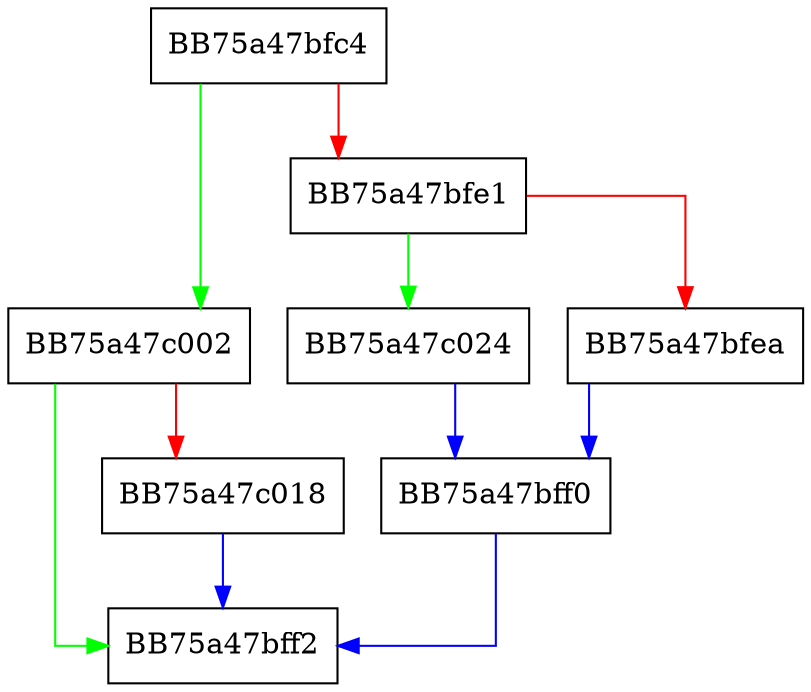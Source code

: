 digraph sqlite3VdbeSorterRewind {
  node [shape="box"];
  graph [splines=ortho];
  BB75a47bfc4 -> BB75a47c002 [color="green"];
  BB75a47bfc4 -> BB75a47bfe1 [color="red"];
  BB75a47bfe1 -> BB75a47c024 [color="green"];
  BB75a47bfe1 -> BB75a47bfea [color="red"];
  BB75a47bfea -> BB75a47bff0 [color="blue"];
  BB75a47bff0 -> BB75a47bff2 [color="blue"];
  BB75a47c002 -> BB75a47bff2 [color="green"];
  BB75a47c002 -> BB75a47c018 [color="red"];
  BB75a47c018 -> BB75a47bff2 [color="blue"];
  BB75a47c024 -> BB75a47bff0 [color="blue"];
}